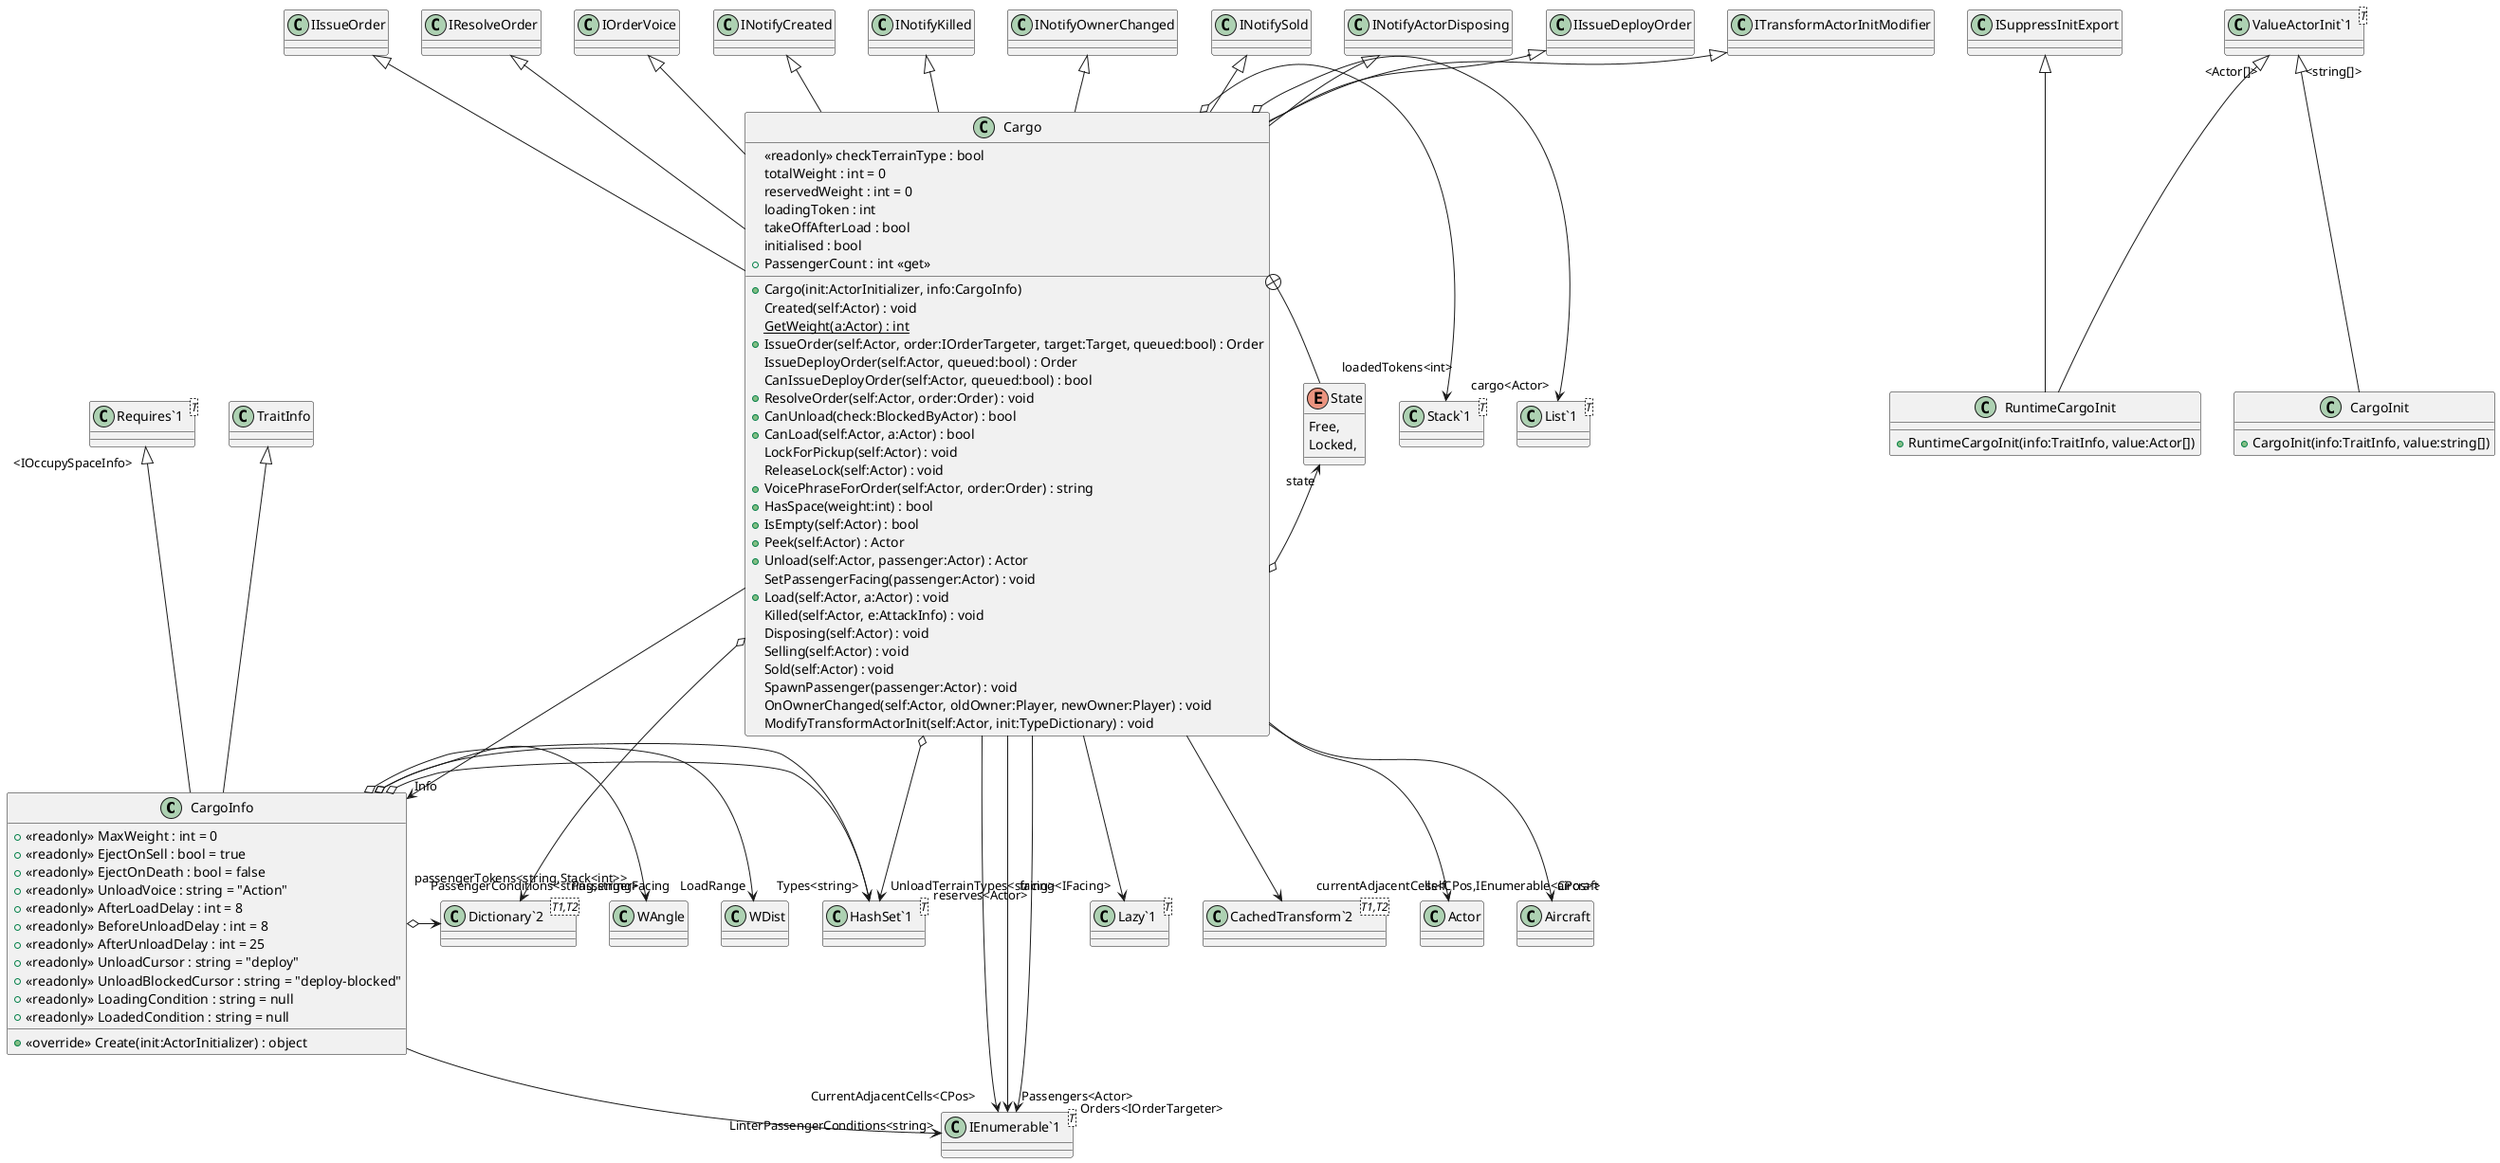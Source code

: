 @startuml
class CargoInfo {
    + <<readonly>> MaxWeight : int = 0
    + <<readonly>> EjectOnSell : bool = true
    + <<readonly>> EjectOnDeath : bool = false
    + <<readonly>> UnloadVoice : string = "Action"
    + <<readonly>> AfterLoadDelay : int = 8
    + <<readonly>> BeforeUnloadDelay : int = 8
    + <<readonly>> AfterUnloadDelay : int = 25
    + <<readonly>> UnloadCursor : string = "deploy"
    + <<readonly>> UnloadBlockedCursor : string = "deploy-blocked"
    + <<readonly>> LoadingCondition : string = null
    + <<readonly>> LoadedCondition : string = null
    + <<override>> Create(init:ActorInitializer) : object
}
class Cargo {
    <<readonly>> checkTerrainType : bool
    totalWeight : int = 0
    reservedWeight : int = 0
    loadingToken : int
    takeOffAfterLoad : bool
    initialised : bool
    + PassengerCount : int <<get>>
    + Cargo(init:ActorInitializer, info:CargoInfo)
    Created(self:Actor) : void
    {static} GetWeight(a:Actor) : int
    + IssueOrder(self:Actor, order:IOrderTargeter, target:Target, queued:bool) : Order
    IssueDeployOrder(self:Actor, queued:bool) : Order
    CanIssueDeployOrder(self:Actor, queued:bool) : bool
    + ResolveOrder(self:Actor, order:Order) : void
    + CanUnload(check:BlockedByActor) : bool
    + CanLoad(self:Actor, a:Actor) : bool
    LockForPickup(self:Actor) : void
    ReleaseLock(self:Actor) : void
    + VoicePhraseForOrder(self:Actor, order:Order) : string
    + HasSpace(weight:int) : bool
    + IsEmpty(self:Actor) : bool
    + Peek(self:Actor) : Actor
    + Unload(self:Actor, passenger:Actor) : Actor
    SetPassengerFacing(passenger:Actor) : void
    + Load(self:Actor, a:Actor) : void
    Killed(self:Actor, e:AttackInfo) : void
    Disposing(self:Actor) : void
    Selling(self:Actor) : void
    Sold(self:Actor) : void
    SpawnPassenger(passenger:Actor) : void
    OnOwnerChanged(self:Actor, oldOwner:Player, newOwner:Player) : void
    ModifyTransformActorInit(self:Actor, init:TypeDictionary) : void
}
class RuntimeCargoInit {
    + RuntimeCargoInit(info:TraitInfo, value:Actor[])
}
class CargoInit {
    + CargoInit(info:TraitInfo, value:string[])
}
class "Requires`1"<T> {
}
class "HashSet`1"<T> {
}
class "Dictionary`2"<T1,T2> {
}
class "IEnumerable`1"<T> {
}
class "List`1"<T> {
}
class "Lazy`1"<T> {
}
class "Stack`1"<T> {
}
class "CachedTransform`2"<T1,T2> {
}
enum State {
    Free,
    Locked,
}
class "ValueActorInit`1"<T> {
}
TraitInfo <|-- CargoInfo
"Requires`1" "<IOccupySpaceInfo>" <|-- CargoInfo
CargoInfo o-> "Types<string>" "HashSet`1"
CargoInfo o-> "UnloadTerrainTypes<string>" "HashSet`1"
CargoInfo o-> "LoadRange" WDist
CargoInfo o-> "PassengerFacing" WAngle
CargoInfo o-> "PassengerConditions<string,string>" "Dictionary`2"
CargoInfo --> "LinterPassengerConditions<string>" "IEnumerable`1"
IIssueOrder <|-- Cargo
IResolveOrder <|-- Cargo
IOrderVoice <|-- Cargo
INotifyCreated <|-- Cargo
INotifyKilled <|-- Cargo
INotifyOwnerChanged <|-- Cargo
INotifySold <|-- Cargo
INotifyActorDisposing <|-- Cargo
IIssueDeployOrder <|-- Cargo
ITransformActorInitModifier <|-- Cargo
Cargo --> "Info" CargoInfo
Cargo --> "self" Actor
Cargo o-> "cargo<Actor>" "List`1"
Cargo o-> "reserves<Actor>" "HashSet`1"
Cargo o-> "passengerTokens<string,Stack<int>>" "Dictionary`2"
Cargo --> "facing<IFacing>" "Lazy`1"
Cargo --> "aircraft" Aircraft
Cargo o-> "loadedTokens<int>" "Stack`1"
Cargo --> "currentAdjacentCells<CPos,IEnumerable<CPos>>" "CachedTransform`2"
Cargo --> "CurrentAdjacentCells<CPos>" "IEnumerable`1"
Cargo --> "Passengers<Actor>" "IEnumerable`1"
Cargo o-> "state" State
Cargo --> "Orders<IOrderTargeter>" "IEnumerable`1"
"ValueActorInit`1" "<Actor[]>" <|-- RuntimeCargoInit
ISuppressInitExport <|-- RuntimeCargoInit
"ValueActorInit`1" "<string[]>" <|-- CargoInit
Cargo +-- State
@enduml
